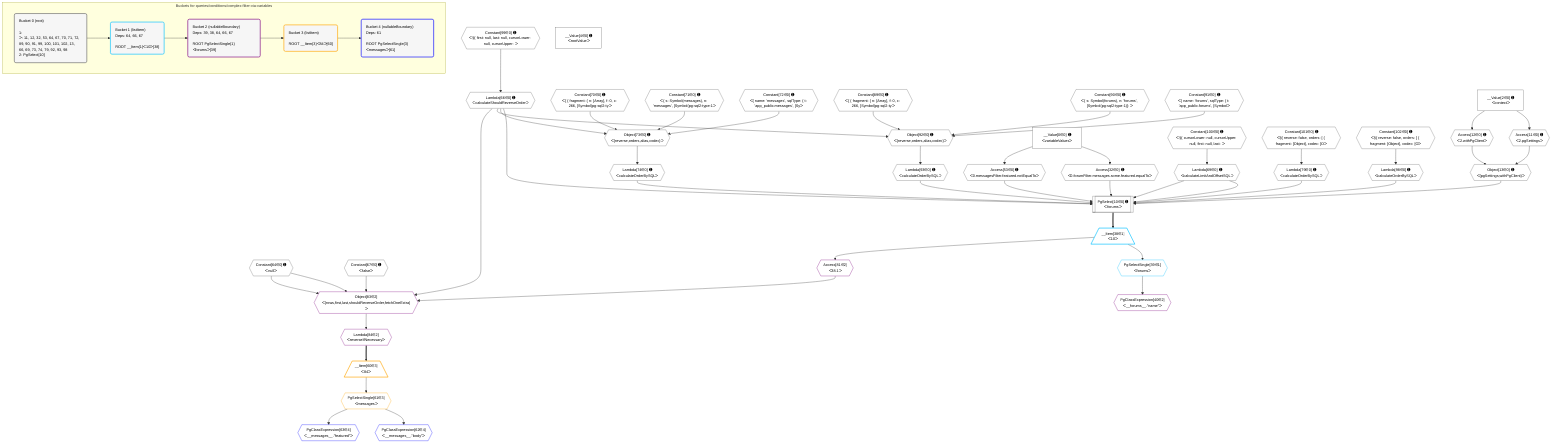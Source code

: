 %%{init: {'themeVariables': { 'fontSize': '12px'}}}%%
graph TD
    classDef path fill:#eee,stroke:#000,color:#000
    classDef plan fill:#fff,stroke-width:1px,color:#000
    classDef itemplan fill:#fff,stroke-width:2px,color:#000
    classDef unbatchedplan fill:#dff,stroke-width:1px,color:#000
    classDef sideeffectplan fill:#fcc,stroke-width:2px,color:#000
    classDef bucket fill:#f6f6f6,color:#000,stroke-width:2px,text-align:left


    %% plan dependencies
    PgSelect10[["PgSelect[10∈0] ➊<br />ᐸforumsᐳ"]]:::plan
    Object13{{"Object[13∈0] ➊<br />ᐸ{pgSettings,withPgClient}ᐳ"}}:::plan
    Access32{{"Access[32∈0] ➊<br />ᐸ0.forumFilter.messages.some.featured.equalToᐳ"}}:::plan
    Access53{{"Access[53∈0] ➊<br />ᐸ0.messagesFilter.featured.notEqualToᐳ"}}:::plan
    Lambda69{{"Lambda[69∈0] ➊<br />ᐸcalculateLimitAndOffsetSQLᐳ"}}:::plan
    Lambda74{{"Lambda[74∈0] ➊<br />ᐸcalculateOrderBySQLᐳ"}}:::plan
    Lambda79{{"Lambda[79∈0] ➊<br />ᐸcalculateOrderBySQLᐳ"}}:::plan
    Lambda66{{"Lambda[66∈0] ➊<br />ᐸcalculateShouldReverseOrderᐳ"}}:::plan
    Lambda93{{"Lambda[93∈0] ➊<br />ᐸcalculateOrderBySQLᐳ"}}:::plan
    Lambda98{{"Lambda[98∈0] ➊<br />ᐸcalculateOrderBySQLᐳ"}}:::plan
    Object13 & Access32 & Access53 & Lambda69 & Lambda74 & Lambda79 & Lambda66 & Lambda69 & Lambda93 & Lambda98 --> PgSelect10
    Object73{{"Object[73∈0] ➊<br />ᐸ{reverse,orders,alias,codec}ᐳ"}}:::plan
    Constant70{{"Constant[70∈0] ➊<br />ᐸ[ { fragment: { n: [Array], f: 0, c: 266, [Symbol(pg-sql2-tyᐳ"}}:::plan
    Constant71{{"Constant[71∈0] ➊<br />ᐸ{ s: Symbol(messages), n: 'messages', [Symbol(pg-sql2-type-1ᐳ"}}:::plan
    Constant72{{"Constant[72∈0] ➊<br />ᐸ{ name: 'messages', sqlType: { t: 'app_public.messages', [Syᐳ"}}:::plan
    Lambda66 & Constant70 & Constant71 & Constant72 --> Object73
    Object92{{"Object[92∈0] ➊<br />ᐸ{reverse,orders,alias,codec}ᐳ"}}:::plan
    Constant89{{"Constant[89∈0] ➊<br />ᐸ[ { fragment: { n: [Array], f: 0, c: 266, [Symbol(pg-sql2-tyᐳ"}}:::plan
    Constant90{{"Constant[90∈0] ➊<br />ᐸ{ s: Symbol(forums), n: 'forums', [Symbol(pg-sql2-type-1)]: ᐳ"}}:::plan
    Constant91{{"Constant[91∈0] ➊<br />ᐸ{ name: 'forums', sqlType: { t: 'app_public.forums', [Symbolᐳ"}}:::plan
    Lambda66 & Constant89 & Constant90 & Constant91 --> Object92
    Access11{{"Access[11∈0] ➊<br />ᐸ2.pgSettingsᐳ"}}:::plan
    Access12{{"Access[12∈0] ➊<br />ᐸ2.withPgClientᐳ"}}:::plan
    Access11 & Access12 --> Object13
    __Value2["__Value[2∈0] ➊<br />ᐸcontextᐳ"]:::plan
    __Value2 --> Access11
    __Value2 --> Access12
    __Value0["__Value[0∈0] ➊<br />ᐸvariableValuesᐳ"]:::plan
    __Value0 --> Access32
    __Value0 --> Access53
    Constant99{{"Constant[99∈0] ➊<br />ᐸ§{ first: null, last: null, cursorLower: null, cursorUpper: ᐳ"}}:::plan
    Constant99 --> Lambda66
    Constant100{{"Constant[100∈0] ➊<br />ᐸ§{ cursorLower: null, cursorUpper: null, first: null, last: ᐳ"}}:::plan
    Constant100 --> Lambda69
    Object73 --> Lambda74
    Constant101{{"Constant[101∈0] ➊<br />ᐸ§{ reverse: false, orders: [ { fragment: [Object], codec: [Oᐳ"}}:::plan
    Constant101 --> Lambda79
    Object92 --> Lambda93
    Constant102{{"Constant[102∈0] ➊<br />ᐸ§{ reverse: false, orders: [ { fragment: [Object], codec: [Oᐳ"}}:::plan
    Constant102 --> Lambda98
    __Value4["__Value[4∈0] ➊<br />ᐸrootValueᐳ"]:::plan
    Constant64{{"Constant[64∈0] ➊<br />ᐸnullᐳ"}}:::plan
    Constant67{{"Constant[67∈0] ➊<br />ᐸfalseᐳ"}}:::plan
    __Item38[/"__Item[38∈1]<br />ᐸ10ᐳ"\]:::itemplan
    PgSelect10 ==> __Item38
    PgSelectSingle39{{"PgSelectSingle[39∈1]<br />ᐸforumsᐳ"}}:::plan
    __Item38 --> PgSelectSingle39
    Object83{{"Object[83∈2]<br />ᐸ{rows,first,last,shouldReverseOrder,fetchOneExtra}ᐳ"}}:::plan
    Access81{{"Access[81∈2]<br />ᐸ38.1ᐳ"}}:::plan
    Access81 & Constant64 & Constant64 & Lambda66 & Constant67 --> Object83
    PgClassExpression40{{"PgClassExpression[40∈2]<br />ᐸ__forums__.”name”ᐳ"}}:::plan
    PgSelectSingle39 --> PgClassExpression40
    __Item38 --> Access81
    Lambda84{{"Lambda[84∈2]<br />ᐸreverseIfNecessaryᐳ"}}:::plan
    Object83 --> Lambda84
    __Item60[/"__Item[60∈3]<br />ᐸ84ᐳ"\]:::itemplan
    Lambda84 ==> __Item60
    PgSelectSingle61{{"PgSelectSingle[61∈3]<br />ᐸmessagesᐳ"}}:::plan
    __Item60 --> PgSelectSingle61
    PgClassExpression62{{"PgClassExpression[62∈4]<br />ᐸ__messages__.”body”ᐳ"}}:::plan
    PgSelectSingle61 --> PgClassExpression62
    PgClassExpression63{{"PgClassExpression[63∈4]<br />ᐸ__messages__.”featured”ᐳ"}}:::plan
    PgSelectSingle61 --> PgClassExpression63

    %% define steps

    subgraph "Buckets for queries/conditions/complex-filter-via-variables"
    Bucket0("Bucket 0 (root)<br /><br />1: <br />ᐳ: 11, 12, 32, 53, 64, 67, 70, 71, 72, 89, 90, 91, 99, 100, 101, 102, 13, 66, 69, 73, 74, 79, 92, 93, 98<br />2: PgSelect[10]"):::bucket
    classDef bucket0 stroke:#696969
    class Bucket0,__Value0,__Value2,__Value4,PgSelect10,Access11,Access12,Object13,Access32,Access53,Constant64,Lambda66,Constant67,Lambda69,Constant70,Constant71,Constant72,Object73,Lambda74,Lambda79,Constant89,Constant90,Constant91,Object92,Lambda93,Lambda98,Constant99,Constant100,Constant101,Constant102 bucket0
    Bucket1("Bucket 1 (listItem)<br />Deps: 64, 66, 67<br /><br />ROOT __Item{1}ᐸ10ᐳ[38]"):::bucket
    classDef bucket1 stroke:#00bfff
    class Bucket1,__Item38,PgSelectSingle39 bucket1
    Bucket2("Bucket 2 (nullableBoundary)<br />Deps: 39, 38, 64, 66, 67<br /><br />ROOT PgSelectSingle{1}ᐸforumsᐳ[39]"):::bucket
    classDef bucket2 stroke:#7f007f
    class Bucket2,PgClassExpression40,Access81,Object83,Lambda84 bucket2
    Bucket3("Bucket 3 (listItem)<br /><br />ROOT __Item{3}ᐸ84ᐳ[60]"):::bucket
    classDef bucket3 stroke:#ffa500
    class Bucket3,__Item60,PgSelectSingle61 bucket3
    Bucket4("Bucket 4 (nullableBoundary)<br />Deps: 61<br /><br />ROOT PgSelectSingle{3}ᐸmessagesᐳ[61]"):::bucket
    classDef bucket4 stroke:#0000ff
    class Bucket4,PgClassExpression62,PgClassExpression63 bucket4
    Bucket0 --> Bucket1
    Bucket1 --> Bucket2
    Bucket2 --> Bucket3
    Bucket3 --> Bucket4
    end